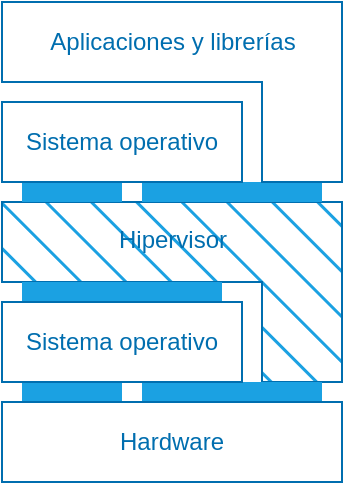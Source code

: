 <mxfile>
    <diagram id="shR7l1z_CxIOuZ4IrIi_" name="Page-1">
        <mxGraphModel dx="536" dy="546" grid="1" gridSize="10" guides="1" tooltips="1" connect="1" arrows="1" fold="1" page="1" pageScale="1" pageWidth="850" pageHeight="1100" math="0" shadow="0">
            <root>
                <mxCell id="0"/>
                <mxCell id="1" parent="0"/>
                <mxCell id="31" value="" style="shape=corner;whiteSpace=wrap;html=1;direction=south;dx=40;dy=40;fillColor=#1ba1e2;fontColor=light-dark(#006EAF,#006EAF);strokeColor=light-dark(#006EAF,#006EAF);fillStyle=hatch;" parent="1" vertex="1">
                    <mxGeometry x="40" y="140" width="170" height="90" as="geometry"/>
                </mxCell>
                <mxCell id="32" value="" style="rounded=0;whiteSpace=wrap;html=1;fillColor=#1ba1e2;fontColor=light-dark(#006EAF,#006EAF);strokeColor=none;" parent="1" vertex="1">
                    <mxGeometry x="50" y="230" width="50" height="10" as="geometry"/>
                </mxCell>
                <mxCell id="33" value="" style="rounded=0;whiteSpace=wrap;html=1;fillColor=#1ba1e2;fontColor=light-dark(#006EAF,#006EAF);strokeColor=none;" parent="1" vertex="1">
                    <mxGeometry x="110" y="230" width="90" height="10" as="geometry"/>
                </mxCell>
                <mxCell id="34" value="" style="rounded=0;whiteSpace=wrap;html=1;fillColor=#1ba1e2;fontColor=light-dark(#006EAF,#006EAF);strokeColor=none;" parent="1" vertex="1">
                    <mxGeometry x="50" y="180" width="100" height="10" as="geometry"/>
                </mxCell>
                <mxCell id="36" value="Hardware" style="rounded=0;whiteSpace=wrap;html=1;fillColor=none;fontColor=light-dark(#006EAF,#006EAF);strokeColor=light-dark(#006EAF,#006EAF);" parent="1" vertex="1">
                    <mxGeometry x="40" y="240" width="170" height="40" as="geometry"/>
                </mxCell>
                <mxCell id="37" value="Sistema operativo" style="rounded=0;whiteSpace=wrap;html=1;fillColor=none;fontColor=light-dark(#006EAF,#006EAF);strokeColor=light-dark(#006EAF,#006EAF);" parent="1" vertex="1">
                    <mxGeometry x="40" y="190" width="120" height="40" as="geometry"/>
                </mxCell>
                <mxCell id="38" value="Hipervisor" style="text;html=1;align=center;verticalAlign=middle;resizable=0;points=[];autosize=1;strokeColor=none;fillColor=none;fontColor=light-dark(#006EAF,#006EAF);" parent="1" vertex="1">
                    <mxGeometry x="85" y="144" width="80" height="30" as="geometry"/>
                </mxCell>
                <mxCell id="40" value="" style="rounded=0;whiteSpace=wrap;html=1;fillColor=#1ba1e2;fontColor=light-dark(#006EAF,#006EAF);strokeColor=none;" parent="1" vertex="1">
                    <mxGeometry x="50" y="130" width="50" height="10" as="geometry"/>
                </mxCell>
                <mxCell id="41" value="" style="rounded=0;whiteSpace=wrap;html=1;fillColor=#1ba1e2;fontColor=light-dark(#006EAF,#006EAF);strokeColor=none;" parent="1" vertex="1">
                    <mxGeometry x="110" y="130" width="90" height="10" as="geometry"/>
                </mxCell>
                <mxCell id="42" value="" style="shape=corner;whiteSpace=wrap;html=1;direction=south;dx=40;dy=40;fillColor=none;fontColor=light-dark(#006EAF,#006EAF);strokeColor=light-dark(#006EAF,#006EAF);fillStyle=hatch;" parent="1" vertex="1">
                    <mxGeometry x="40" y="40" width="170" height="90" as="geometry"/>
                </mxCell>
                <mxCell id="43" value="Sistema operativo" style="rounded=0;whiteSpace=wrap;html=1;fillColor=none;fontColor=light-dark(#006EAF,#006EAF);strokeColor=light-dark(#006EAF,#006EAF);" parent="1" vertex="1">
                    <mxGeometry x="40" y="90" width="120" height="40" as="geometry"/>
                </mxCell>
                <mxCell id="44" value="Aplicaciones y librerías" style="text;html=1;align=center;verticalAlign=middle;resizable=0;points=[];autosize=1;strokeColor=none;fillColor=none;fontColor=light-dark(#006EAF,#006EAF);" parent="1" vertex="1">
                    <mxGeometry x="50" y="45" width="150" height="30" as="geometry"/>
                </mxCell>
            </root>
        </mxGraphModel>
    </diagram>
</mxfile>